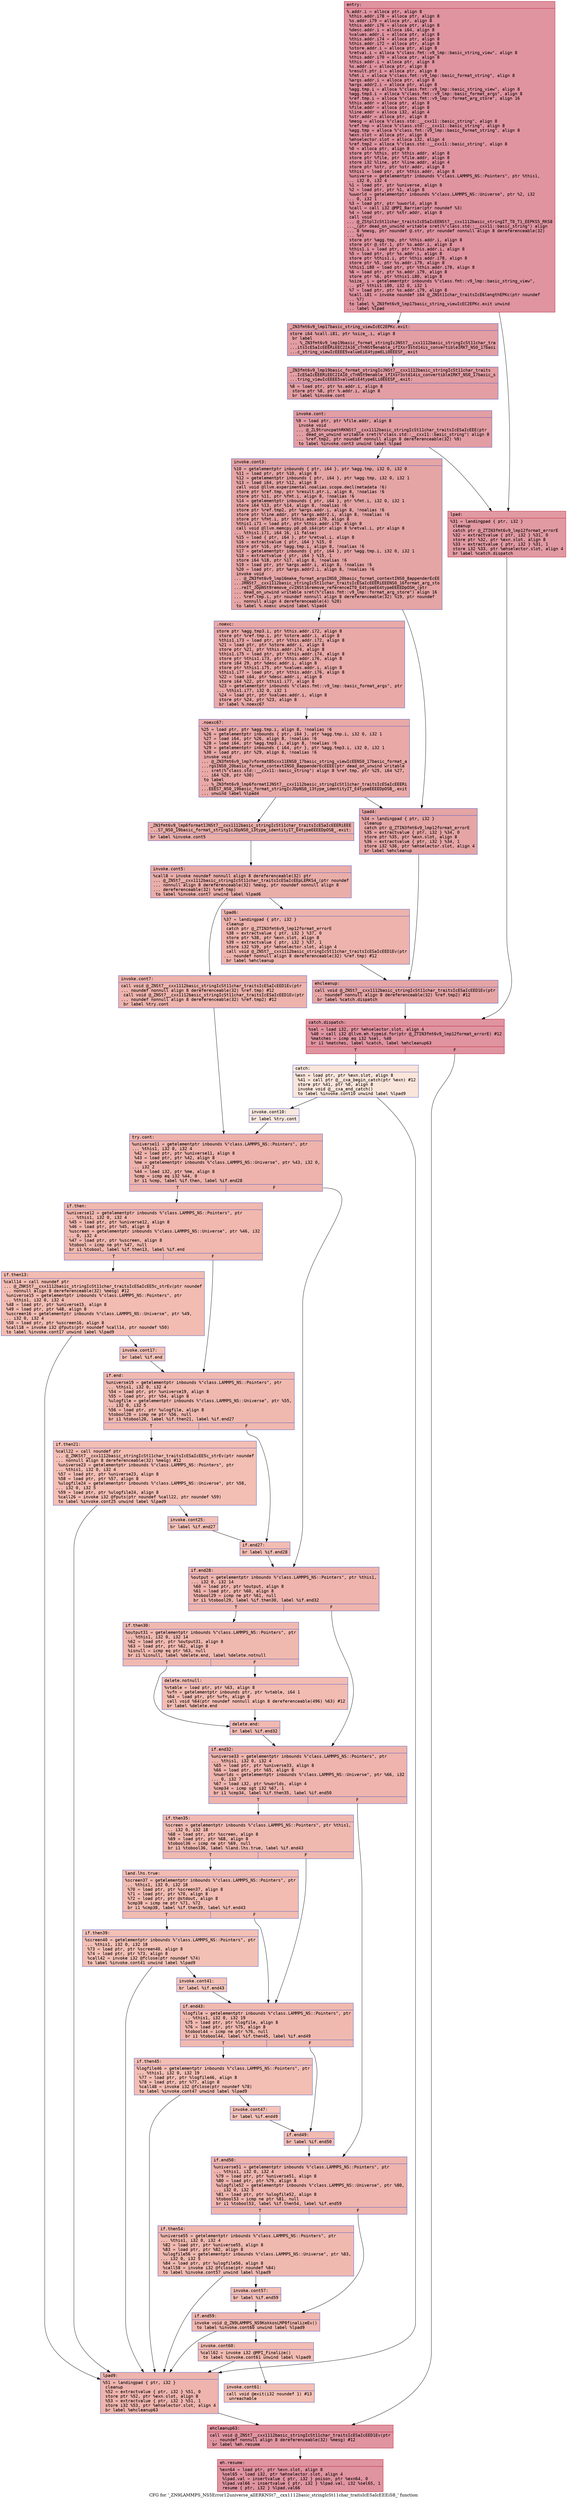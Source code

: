 digraph "CFG for '_ZN9LAMMPS_NS5Error12universe_allERKNSt7__cxx1112basic_stringIcSt11char_traitsIcESaIcEEEiS8_' function" {
	label="CFG for '_ZN9LAMMPS_NS5Error12universe_allERKNSt7__cxx1112basic_stringIcSt11char_traitsIcESaIcEEEiS8_' function";

	Node0x55d77526e890 [shape=record,color="#b70d28ff", style=filled, fillcolor="#b70d2870" fontname="Courier",label="{entry:\l|  %.addr.i = alloca ptr, align 8\l  %this.addr.i78 = alloca ptr, align 8\l  %s.addr.i79 = alloca ptr, align 8\l  %this.addr.i76 = alloca ptr, align 8\l  %desc.addr.i = alloca i64, align 8\l  %values.addr.i = alloca ptr, align 8\l  %this.addr.i74 = alloca ptr, align 8\l  %this.addr.i72 = alloca ptr, align 8\l  %store.addr.i = alloca ptr, align 8\l  %retval.i = alloca %\"class.fmt::v9_lmp::basic_string_view\", align 8\l  %this.addr.i70 = alloca ptr, align 8\l  %this.addr.i = alloca ptr, align 8\l  %s.addr.i = alloca ptr, align 8\l  %result.ptr.i = alloca ptr, align 8\l  %fmt.i = alloca %\"class.fmt::v9_lmp::basic_format_string\", align 8\l  %args.addr.i = alloca ptr, align 8\l  %args.addr2.i = alloca ptr, align 8\l  %agg.tmp.i = alloca %\"class.fmt::v9_lmp::basic_string_view\", align 8\l  %agg.tmp3.i = alloca %\"class.fmt::v9_lmp::basic_format_args\", align 8\l  %ref.tmp.i = alloca %\"class.fmt::v9_lmp::format_arg_store\", align 16\l  %this.addr = alloca ptr, align 8\l  %file.addr = alloca ptr, align 8\l  %line.addr = alloca i32, align 4\l  %str.addr = alloca ptr, align 8\l  %mesg = alloca %\"class.std::__cxx11::basic_string\", align 8\l  %ref.tmp = alloca %\"class.std::__cxx11::basic_string\", align 8\l  %agg.tmp = alloca %\"class.fmt::v9_lmp::basic_format_string\", align 8\l  %exn.slot = alloca ptr, align 8\l  %ehselector.slot = alloca i32, align 4\l  %ref.tmp2 = alloca %\"class.std::__cxx11::basic_string\", align 8\l  %0 = alloca ptr, align 8\l  store ptr %this, ptr %this.addr, align 8\l  store ptr %file, ptr %file.addr, align 8\l  store i32 %line, ptr %line.addr, align 4\l  store ptr %str, ptr %str.addr, align 8\l  %this1 = load ptr, ptr %this.addr, align 8\l  %universe = getelementptr inbounds %\"class.LAMMPS_NS::Pointers\", ptr %this1,\l... i32 0, i32 4\l  %1 = load ptr, ptr %universe, align 8\l  %2 = load ptr, ptr %1, align 8\l  %uworld = getelementptr inbounds %\"class.LAMMPS_NS::Universe\", ptr %2, i32\l... 0, i32 1\l  %3 = load ptr, ptr %uworld, align 8\l  %call = call i32 @MPI_Barrier(ptr noundef %3)\l  %4 = load ptr, ptr %str.addr, align 8\l  call void\l... @_ZStplIcSt11char_traitsIcESaIcEENSt7__cxx1112basic_stringIT_T0_T1_EEPKS5_RKS8\l..._(ptr dead_on_unwind writable sret(%\"class.std::__cxx11::basic_string\") align\l... 8 %mesg, ptr noundef @.str, ptr noundef nonnull align 8 dereferenceable(32)\l... %4)\l  store ptr %agg.tmp, ptr %this.addr.i, align 8\l  store ptr @.str.1, ptr %s.addr.i, align 8\l  %this1.i = load ptr, ptr %this.addr.i, align 8\l  %5 = load ptr, ptr %s.addr.i, align 8\l  store ptr %this1.i, ptr %this.addr.i78, align 8\l  store ptr %5, ptr %s.addr.i79, align 8\l  %this1.i80 = load ptr, ptr %this.addr.i78, align 8\l  %6 = load ptr, ptr %s.addr.i79, align 8\l  store ptr %6, ptr %this1.i80, align 8\l  %size_.i = getelementptr inbounds %\"class.fmt::v9_lmp::basic_string_view\",\l... ptr %this1.i80, i32 0, i32 1\l  %7 = load ptr, ptr %s.addr.i79, align 8\l  %call.i81 = invoke noundef i64 @_ZNSt11char_traitsIcE6lengthEPKc(ptr noundef\l... %7)\l          to label %_ZN3fmt6v9_lmp17basic_string_viewIcEC2EPKc.exit unwind\l... label %lpad\l}"];
	Node0x55d77526e890 -> Node0x55d775272b40[tooltip="entry -> _ZN3fmt6v9_lmp17basic_string_viewIcEC2EPKc.exit\nProbability 50.00%" ];
	Node0x55d77526e890 -> Node0x55d775272c20[tooltip="entry -> lpad\nProbability 50.00%" ];
	Node0x55d775272b40 [shape=record,color="#3d50c3ff", style=filled, fillcolor="#be242e70" fontname="Courier",label="{_ZN3fmt6v9_lmp17basic_string_viewIcEC2EPKc.exit:\l|  store i64 %call.i81, ptr %size_.i, align 8\l  br label\l... %_ZN3fmt6v9_lmp19basic_format_stringIcJNSt7__cxx1112basic_stringIcSt11char_tra\l...itsIcESaIcEEERiEEC2IA10_cTnNSt9enable_ifIXsr3std14is_convertibleIRKT_NS0_17basi\l...c_string_viewIcEEEE5valueEiE4typeELi0EEESF_.exit\l}"];
	Node0x55d775272b40 -> Node0x55d775272f50[tooltip="_ZN3fmt6v9_lmp17basic_string_viewIcEC2EPKc.exit -> _ZN3fmt6v9_lmp19basic_format_stringIcJNSt7__cxx1112basic_stringIcSt11char_traitsIcESaIcEEERiEEC2IA10_cTnNSt9enable_ifIXsr3std14is_convertibleIRKT_NS0_17basic_string_viewIcEEEE5valueEiE4typeELi0EEESF_.exit\nProbability 100.00%" ];
	Node0x55d775272f50 [shape=record,color="#3d50c3ff", style=filled, fillcolor="#be242e70" fontname="Courier",label="{_ZN3fmt6v9_lmp19basic_format_stringIcJNSt7__cxx1112basic_stringIcSt11char_traits\l...IcESaIcEEERiEEC2IA10_cTnNSt9enable_ifIXsr3std14is_convertibleIRKT_NS0_17basic_s\l...tring_viewIcEEEE5valueEiE4typeELi0EEESF_.exit:\l|  %8 = load ptr, ptr %s.addr.i, align 8\l  store ptr %8, ptr %.addr.i, align 8\l  br label %invoke.cont\l}"];
	Node0x55d775272f50 -> Node0x55d7752730c0[tooltip="_ZN3fmt6v9_lmp19basic_format_stringIcJNSt7__cxx1112basic_stringIcSt11char_traitsIcESaIcEEERiEEC2IA10_cTnNSt9enable_ifIXsr3std14is_convertibleIRKT_NS0_17basic_string_viewIcEEEE5valueEiE4typeELi0EEESF_.exit -> invoke.cont\nProbability 100.00%" ];
	Node0x55d7752730c0 [shape=record,color="#3d50c3ff", style=filled, fillcolor="#be242e70" fontname="Courier",label="{invoke.cont:\l|  %9 = load ptr, ptr %file.addr, align 8\l  invoke void\l... @_ZL9truncpathRKNSt7__cxx1112basic_stringIcSt11char_traitsIcESaIcEEE(ptr\l... dead_on_unwind writable sret(%\"class.std::__cxx11::basic_string\") align 8\l... %ref.tmp2, ptr noundef nonnull align 8 dereferenceable(32) %9)\l          to label %invoke.cont3 unwind label %lpad\l}"];
	Node0x55d7752730c0 -> Node0x55d775273280[tooltip="invoke.cont -> invoke.cont3\nProbability 50.00%" ];
	Node0x55d7752730c0 -> Node0x55d775272c20[tooltip="invoke.cont -> lpad\nProbability 50.00%" ];
	Node0x55d775273280 [shape=record,color="#3d50c3ff", style=filled, fillcolor="#c5333470" fontname="Courier",label="{invoke.cont3:\l|  %10 = getelementptr inbounds \{ ptr, i64 \}, ptr %agg.tmp, i32 0, i32 0\l  %11 = load ptr, ptr %10, align 8\l  %12 = getelementptr inbounds \{ ptr, i64 \}, ptr %agg.tmp, i32 0, i32 1\l  %13 = load i64, ptr %12, align 8\l  call void @llvm.experimental.noalias.scope.decl(metadata !6)\l  store ptr %ref.tmp, ptr %result.ptr.i, align 8, !noalias !6\l  store ptr %11, ptr %fmt.i, align 8, !noalias !6\l  %14 = getelementptr inbounds \{ ptr, i64 \}, ptr %fmt.i, i32 0, i32 1\l  store i64 %13, ptr %14, align 8, !noalias !6\l  store ptr %ref.tmp2, ptr %args.addr.i, align 8, !noalias !6\l  store ptr %line.addr, ptr %args.addr2.i, align 8, !noalias !6\l  store ptr %fmt.i, ptr %this.addr.i70, align 8\l  %this1.i71 = load ptr, ptr %this.addr.i70, align 8\l  call void @llvm.memcpy.p0.p0.i64(ptr align 8 %retval.i, ptr align 8\l... %this1.i71, i64 16, i1 false)\l  %15 = load \{ ptr, i64 \}, ptr %retval.i, align 8\l  %16 = extractvalue \{ ptr, i64 \} %15, 0\l  store ptr %16, ptr %agg.tmp.i, align 8, !noalias !6\l  %17 = getelementptr inbounds \{ ptr, i64 \}, ptr %agg.tmp.i, i32 0, i32 1\l  %18 = extractvalue \{ ptr, i64 \} %15, 1\l  store i64 %18, ptr %17, align 8, !noalias !6\l  %19 = load ptr, ptr %args.addr.i, align 8, !noalias !6\l  %20 = load ptr, ptr %args.addr2.i, align 8, !noalias !6\l  invoke void\l... @_ZN3fmt6v9_lmp16make_format_argsINS0_20basic_format_contextINS0_8appenderEcEE\l...JRNSt7__cxx1112basic_stringIcSt11char_traitsIcESaIcEEERiEEENS0_16format_arg_sto\l...reIT_JDpNSt9remove_cvINSt16remove_referenceIT0_E4typeEE4typeEEEEDpOSH_(ptr\l... dead_on_unwind writable sret(%\"class.fmt::v9_lmp::format_arg_store\") align 16\l... %ref.tmp.i, ptr noundef nonnull align 8 dereferenceable(32) %19, ptr noundef\l... nonnull align 4 dereferenceable(4) %20)\l          to label %.noexc unwind label %lpad4\l}"];
	Node0x55d775273280 -> Node0x55d775275d40[tooltip="invoke.cont3 -> .noexc\nProbability 50.00%" ];
	Node0x55d775273280 -> Node0x55d775275df0[tooltip="invoke.cont3 -> lpad4\nProbability 50.00%" ];
	Node0x55d775275d40 [shape=record,color="#3d50c3ff", style=filled, fillcolor="#ca3b3770" fontname="Courier",label="{.noexc:\l|  store ptr %agg.tmp3.i, ptr %this.addr.i72, align 8\l  store ptr %ref.tmp.i, ptr %store.addr.i, align 8\l  %this1.i73 = load ptr, ptr %this.addr.i72, align 8\l  %21 = load ptr, ptr %store.addr.i, align 8\l  store ptr %21, ptr %this.addr.i74, align 8\l  %this1.i75 = load ptr, ptr %this.addr.i74, align 8\l  store ptr %this1.i73, ptr %this.addr.i76, align 8\l  store i64 29, ptr %desc.addr.i, align 8\l  store ptr %this1.i75, ptr %values.addr.i, align 8\l  %this1.i77 = load ptr, ptr %this.addr.i76, align 8\l  %22 = load i64, ptr %desc.addr.i, align 8\l  store i64 %22, ptr %this1.i77, align 8\l  %23 = getelementptr inbounds %\"class.fmt::v9_lmp::basic_format_args\", ptr\l... %this1.i77, i32 0, i32 1\l  %24 = load ptr, ptr %values.addr.i, align 8\l  store ptr %24, ptr %23, align 8\l  br label %.noexc67\l}"];
	Node0x55d775275d40 -> Node0x55d775276a40[tooltip=".noexc -> .noexc67\nProbability 100.00%" ];
	Node0x55d775276a40 [shape=record,color="#3d50c3ff", style=filled, fillcolor="#ca3b3770" fontname="Courier",label="{.noexc67:\l|  %25 = load ptr, ptr %agg.tmp.i, align 8, !noalias !6\l  %26 = getelementptr inbounds \{ ptr, i64 \}, ptr %agg.tmp.i, i32 0, i32 1\l  %27 = load i64, ptr %26, align 8, !noalias !6\l  %28 = load i64, ptr %agg.tmp3.i, align 8, !noalias !6\l  %29 = getelementptr inbounds \{ i64, ptr \}, ptr %agg.tmp3.i, i32 0, i32 1\l  %30 = load ptr, ptr %29, align 8, !noalias !6\l  invoke void\l... @_ZN3fmt6v9_lmp7vformatB5cxx11ENS0_17basic_string_viewIcEENS0_17basic_format_a\l...rgsINS0_20basic_format_contextINS0_8appenderEcEEEE(ptr dead_on_unwind writable\l... sret(%\"class.std::__cxx11::basic_string\") align 8 %ref.tmp, ptr %25, i64 %27,\l... i64 %28, ptr %30)\l          to label\l... %_ZN3fmt6v9_lmp6formatIJNSt7__cxx1112basic_stringIcSt11char_traitsIcESaIcEEERi\l...EEES7_NS0_19basic_format_stringIcJDpNS0_13type_identityIT_E4typeEEEEDpOSB_.exit\l... unwind label %lpad4\l}"];
	Node0x55d775276a40 -> Node0x55d775276ff0[tooltip=".noexc67 -> _ZN3fmt6v9_lmp6formatIJNSt7__cxx1112basic_stringIcSt11char_traitsIcESaIcEEERiEEES7_NS0_19basic_format_stringIcJDpNS0_13type_identityIT_E4typeEEEEDpOSB_.exit\nProbability 50.00%" ];
	Node0x55d775276a40 -> Node0x55d775275df0[tooltip=".noexc67 -> lpad4\nProbability 50.00%" ];
	Node0x55d775276ff0 [shape=record,color="#3d50c3ff", style=filled, fillcolor="#d0473d70" fontname="Courier",label="{_ZN3fmt6v9_lmp6formatIJNSt7__cxx1112basic_stringIcSt11char_traitsIcESaIcEEERiEEE\l...S7_NS0_19basic_format_stringIcJDpNS0_13type_identityIT_E4typeEEEEDpOSB_.exit:\l|  br label %invoke.cont5\l}"];
	Node0x55d775276ff0 -> Node0x55d7752775b0[tooltip="_ZN3fmt6v9_lmp6formatIJNSt7__cxx1112basic_stringIcSt11char_traitsIcESaIcEEERiEEES7_NS0_19basic_format_stringIcJDpNS0_13type_identityIT_E4typeEEEEDpOSB_.exit -> invoke.cont5\nProbability 100.00%" ];
	Node0x55d7752775b0 [shape=record,color="#3d50c3ff", style=filled, fillcolor="#d0473d70" fontname="Courier",label="{invoke.cont5:\l|  %call8 = invoke noundef nonnull align 8 dereferenceable(32) ptr\l... @_ZNSt7__cxx1112basic_stringIcSt11char_traitsIcESaIcEEpLERKS4_(ptr noundef\l... nonnull align 8 dereferenceable(32) %mesg, ptr noundef nonnull align 8\l... dereferenceable(32) %ref.tmp)\l          to label %invoke.cont7 unwind label %lpad6\l}"];
	Node0x55d7752775b0 -> Node0x55d7752776c0[tooltip="invoke.cont5 -> invoke.cont7\nProbability 50.00%" ];
	Node0x55d7752775b0 -> Node0x55d775277740[tooltip="invoke.cont5 -> lpad6\nProbability 50.00%" ];
	Node0x55d7752776c0 [shape=record,color="#3d50c3ff", style=filled, fillcolor="#d6524470" fontname="Courier",label="{invoke.cont7:\l|  call void @_ZNSt7__cxx1112basic_stringIcSt11char_traitsIcESaIcEED1Ev(ptr\l... noundef nonnull align 8 dereferenceable(32) %ref.tmp) #12\l  call void @_ZNSt7__cxx1112basic_stringIcSt11char_traitsIcESaIcEED1Ev(ptr\l... noundef nonnull align 8 dereferenceable(32) %ref.tmp2) #12\l  br label %try.cont\l}"];
	Node0x55d7752776c0 -> Node0x55d775277670[tooltip="invoke.cont7 -> try.cont\nProbability 100.00%" ];
	Node0x55d775272c20 [shape=record,color="#b70d28ff", style=filled, fillcolor="#bb1b2c70" fontname="Courier",label="{lpad:\l|  %31 = landingpad \{ ptr, i32 \}\l          cleanup\l          catch ptr @_ZTIN3fmt6v9_lmp12format_errorE\l  %32 = extractvalue \{ ptr, i32 \} %31, 0\l  store ptr %32, ptr %exn.slot, align 8\l  %33 = extractvalue \{ ptr, i32 \} %31, 1\l  store i32 %33, ptr %ehselector.slot, align 4\l  br label %catch.dispatch\l}"];
	Node0x55d775272c20 -> Node0x55d775278100[tooltip="lpad -> catch.dispatch\nProbability 100.00%" ];
	Node0x55d775275df0 [shape=record,color="#3d50c3ff", style=filled, fillcolor="#c5333470" fontname="Courier",label="{lpad4:\l|  %34 = landingpad \{ ptr, i32 \}\l          cleanup\l          catch ptr @_ZTIN3fmt6v9_lmp12format_errorE\l  %35 = extractvalue \{ ptr, i32 \} %34, 0\l  store ptr %35, ptr %exn.slot, align 8\l  %36 = extractvalue \{ ptr, i32 \} %34, 1\l  store i32 %36, ptr %ehselector.slot, align 4\l  br label %ehcleanup\l}"];
	Node0x55d775275df0 -> Node0x55d775278500[tooltip="lpad4 -> ehcleanup\nProbability 100.00%" ];
	Node0x55d775277740 [shape=record,color="#3d50c3ff", style=filled, fillcolor="#d6524470" fontname="Courier",label="{lpad6:\l|  %37 = landingpad \{ ptr, i32 \}\l          cleanup\l          catch ptr @_ZTIN3fmt6v9_lmp12format_errorE\l  %38 = extractvalue \{ ptr, i32 \} %37, 0\l  store ptr %38, ptr %exn.slot, align 8\l  %39 = extractvalue \{ ptr, i32 \} %37, 1\l  store i32 %39, ptr %ehselector.slot, align 4\l  call void @_ZNSt7__cxx1112basic_stringIcSt11char_traitsIcESaIcEED1Ev(ptr\l... noundef nonnull align 8 dereferenceable(32) %ref.tmp) #12\l  br label %ehcleanup\l}"];
	Node0x55d775277740 -> Node0x55d775278500[tooltip="lpad6 -> ehcleanup\nProbability 100.00%" ];
	Node0x55d775278500 [shape=record,color="#3d50c3ff", style=filled, fillcolor="#c5333470" fontname="Courier",label="{ehcleanup:\l|  call void @_ZNSt7__cxx1112basic_stringIcSt11char_traitsIcESaIcEED1Ev(ptr\l... noundef nonnull align 8 dereferenceable(32) %ref.tmp2) #12\l  br label %catch.dispatch\l}"];
	Node0x55d775278500 -> Node0x55d775278100[tooltip="ehcleanup -> catch.dispatch\nProbability 100.00%" ];
	Node0x55d775278100 [shape=record,color="#b70d28ff", style=filled, fillcolor="#b70d2870" fontname="Courier",label="{catch.dispatch:\l|  %sel = load i32, ptr %ehselector.slot, align 4\l  %40 = call i32 @llvm.eh.typeid.for(ptr @_ZTIN3fmt6v9_lmp12format_errorE) #12\l  %matches = icmp eq i32 %sel, %40\l  br i1 %matches, label %catch, label %ehcleanup63\l|{<s0>T|<s1>F}}"];
	Node0x55d775278100:s0 -> Node0x55d775278f10[tooltip="catch.dispatch -> catch\nProbability 0.00%" ];
	Node0x55d775278100:s1 -> Node0x55d775278f80[tooltip="catch.dispatch -> ehcleanup63\nProbability 100.00%" ];
	Node0x55d775278f10 [shape=record,color="#3d50c3ff", style=filled, fillcolor="#f4c5ad70" fontname="Courier",label="{catch:\l|  %exn = load ptr, ptr %exn.slot, align 8\l  %41 = call ptr @__cxa_begin_catch(ptr %exn) #12\l  store ptr %41, ptr %0, align 8\l  invoke void @__cxa_end_catch()\l          to label %invoke.cont10 unwind label %lpad9\l}"];
	Node0x55d775278f10 -> Node0x55d775279340[tooltip="catch -> invoke.cont10\nProbability 50.00%" ];
	Node0x55d775278f10 -> Node0x55d7752793f0[tooltip="catch -> lpad9\nProbability 50.00%" ];
	Node0x55d775279340 [shape=record,color="#3d50c3ff", style=filled, fillcolor="#f2cab570" fontname="Courier",label="{invoke.cont10:\l|  br label %try.cont\l}"];
	Node0x55d775279340 -> Node0x55d775277670[tooltip="invoke.cont10 -> try.cont\nProbability 100.00%" ];
	Node0x55d775277670 [shape=record,color="#3d50c3ff", style=filled, fillcolor="#d6524470" fontname="Courier",label="{try.cont:\l|  %universe11 = getelementptr inbounds %\"class.LAMMPS_NS::Pointers\", ptr\l... %this1, i32 0, i32 4\l  %42 = load ptr, ptr %universe11, align 8\l  %43 = load ptr, ptr %42, align 8\l  %me = getelementptr inbounds %\"class.LAMMPS_NS::Universe\", ptr %43, i32 0,\l... i32 2\l  %44 = load i32, ptr %me, align 8\l  %cmp = icmp eq i32 %44, 0\l  br i1 %cmp, label %if.then, label %if.end28\l|{<s0>T|<s1>F}}"];
	Node0x55d775277670:s0 -> Node0x55d775279ad0[tooltip="try.cont -> if.then\nProbability 50.00%" ];
	Node0x55d775277670:s1 -> Node0x55d775279b40[tooltip="try.cont -> if.end28\nProbability 50.00%" ];
	Node0x55d775279ad0 [shape=record,color="#3d50c3ff", style=filled, fillcolor="#dc5d4a70" fontname="Courier",label="{if.then:\l|  %universe12 = getelementptr inbounds %\"class.LAMMPS_NS::Pointers\", ptr\l... %this1, i32 0, i32 4\l  %45 = load ptr, ptr %universe12, align 8\l  %46 = load ptr, ptr %45, align 8\l  %uscreen = getelementptr inbounds %\"class.LAMMPS_NS::Universe\", ptr %46, i32\l... 0, i32 4\l  %47 = load ptr, ptr %uscreen, align 8\l  %tobool = icmp ne ptr %47, null\l  br i1 %tobool, label %if.then13, label %if.end\l|{<s0>T|<s1>F}}"];
	Node0x55d775279ad0:s0 -> Node0x55d77527a7d0[tooltip="if.then -> if.then13\nProbability 50.00%" ];
	Node0x55d775279ad0:s1 -> Node0x55d77527a850[tooltip="if.then -> if.end\nProbability 50.00%" ];
	Node0x55d77527a7d0 [shape=record,color="#3d50c3ff", style=filled, fillcolor="#e1675170" fontname="Courier",label="{if.then13:\l|  %call14 = call noundef ptr\l... @_ZNKSt7__cxx1112basic_stringIcSt11char_traitsIcESaIcEE5c_strEv(ptr noundef\l... nonnull align 8 dereferenceable(32) %mesg) #12\l  %universe15 = getelementptr inbounds %\"class.LAMMPS_NS::Pointers\", ptr\l... %this1, i32 0, i32 4\l  %48 = load ptr, ptr %universe15, align 8\l  %49 = load ptr, ptr %48, align 8\l  %uscreen16 = getelementptr inbounds %\"class.LAMMPS_NS::Universe\", ptr %49,\l... i32 0, i32 4\l  %50 = load ptr, ptr %uscreen16, align 8\l  %call18 = invoke i32 @fputs(ptr noundef %call14, ptr noundef %50)\l          to label %invoke.cont17 unwind label %lpad9\l}"];
	Node0x55d77527a7d0 -> Node0x55d77527a920[tooltip="if.then13 -> invoke.cont17\nProbability 50.00%" ];
	Node0x55d77527a7d0 -> Node0x55d7752793f0[tooltip="if.then13 -> lpad9\nProbability 50.00%" ];
	Node0x55d77527a920 [shape=record,color="#3d50c3ff", style=filled, fillcolor="#e5705870" fontname="Courier",label="{invoke.cont17:\l|  br label %if.end\l}"];
	Node0x55d77527a920 -> Node0x55d77527a850[tooltip="invoke.cont17 -> if.end\nProbability 100.00%" ];
	Node0x55d7752793f0 [shape=record,color="#3d50c3ff", style=filled, fillcolor="#d8564670" fontname="Courier",label="{lpad9:\l|  %51 = landingpad \{ ptr, i32 \}\l          cleanup\l  %52 = extractvalue \{ ptr, i32 \} %51, 0\l  store ptr %52, ptr %exn.slot, align 8\l  %53 = extractvalue \{ ptr, i32 \} %51, 1\l  store i32 %53, ptr %ehselector.slot, align 4\l  br label %ehcleanup63\l}"];
	Node0x55d7752793f0 -> Node0x55d775278f80[tooltip="lpad9 -> ehcleanup63\nProbability 100.00%" ];
	Node0x55d77527a850 [shape=record,color="#3d50c3ff", style=filled, fillcolor="#de614d70" fontname="Courier",label="{if.end:\l|  %universe19 = getelementptr inbounds %\"class.LAMMPS_NS::Pointers\", ptr\l... %this1, i32 0, i32 4\l  %54 = load ptr, ptr %universe19, align 8\l  %55 = load ptr, ptr %54, align 8\l  %ulogfile = getelementptr inbounds %\"class.LAMMPS_NS::Universe\", ptr %55,\l... i32 0, i32 5\l  %56 = load ptr, ptr %ulogfile, align 8\l  %tobool20 = icmp ne ptr %56, null\l  br i1 %tobool20, label %if.then21, label %if.end27\l|{<s0>T|<s1>F}}"];
	Node0x55d77527a850:s0 -> Node0x55d77527b930[tooltip="if.end -> if.then21\nProbability 50.00%" ];
	Node0x55d77527a850:s1 -> Node0x55d77527b9b0[tooltip="if.end -> if.end27\nProbability 50.00%" ];
	Node0x55d77527b930 [shape=record,color="#3d50c3ff", style=filled, fillcolor="#e36c5570" fontname="Courier",label="{if.then21:\l|  %call22 = call noundef ptr\l... @_ZNKSt7__cxx1112basic_stringIcSt11char_traitsIcESaIcEE5c_strEv(ptr noundef\l... nonnull align 8 dereferenceable(32) %mesg) #12\l  %universe23 = getelementptr inbounds %\"class.LAMMPS_NS::Pointers\", ptr\l... %this1, i32 0, i32 4\l  %57 = load ptr, ptr %universe23, align 8\l  %58 = load ptr, ptr %57, align 8\l  %ulogfile24 = getelementptr inbounds %\"class.LAMMPS_NS::Universe\", ptr %58,\l... i32 0, i32 5\l  %59 = load ptr, ptr %ulogfile24, align 8\l  %call26 = invoke i32 @fputs(ptr noundef %call22, ptr noundef %59)\l          to label %invoke.cont25 unwind label %lpad9\l}"];
	Node0x55d77527b930 -> Node0x55d77527bae0[tooltip="if.then21 -> invoke.cont25\nProbability 50.00%" ];
	Node0x55d77527b930 -> Node0x55d7752793f0[tooltip="if.then21 -> lpad9\nProbability 50.00%" ];
	Node0x55d77527bae0 [shape=record,color="#3d50c3ff", style=filled, fillcolor="#e5705870" fontname="Courier",label="{invoke.cont25:\l|  br label %if.end27\l}"];
	Node0x55d77527bae0 -> Node0x55d77527b9b0[tooltip="invoke.cont25 -> if.end27\nProbability 100.00%" ];
	Node0x55d77527b9b0 [shape=record,color="#3d50c3ff", style=filled, fillcolor="#e1675170" fontname="Courier",label="{if.end27:\l|  br label %if.end28\l}"];
	Node0x55d77527b9b0 -> Node0x55d775279b40[tooltip="if.end27 -> if.end28\nProbability 100.00%" ];
	Node0x55d775279b40 [shape=record,color="#3d50c3ff", style=filled, fillcolor="#d8564670" fontname="Courier",label="{if.end28:\l|  %output = getelementptr inbounds %\"class.LAMMPS_NS::Pointers\", ptr %this1,\l... i32 0, i32 14\l  %60 = load ptr, ptr %output, align 8\l  %61 = load ptr, ptr %60, align 8\l  %tobool29 = icmp ne ptr %61, null\l  br i1 %tobool29, label %if.then30, label %if.end32\l|{<s0>T|<s1>F}}"];
	Node0x55d775279b40:s0 -> Node0x55d775274e80[tooltip="if.end28 -> if.then30\nProbability 50.00%" ];
	Node0x55d775279b40:s1 -> Node0x55d775274f00[tooltip="if.end28 -> if.end32\nProbability 50.00%" ];
	Node0x55d775274e80 [shape=record,color="#3d50c3ff", style=filled, fillcolor="#de614d70" fontname="Courier",label="{if.then30:\l|  %output31 = getelementptr inbounds %\"class.LAMMPS_NS::Pointers\", ptr\l... %this1, i32 0, i32 14\l  %62 = load ptr, ptr %output31, align 8\l  %63 = load ptr, ptr %62, align 8\l  %isnull = icmp eq ptr %63, null\l  br i1 %isnull, label %delete.end, label %delete.notnull\l|{<s0>T|<s1>F}}"];
	Node0x55d775274e80:s0 -> Node0x55d7752752d0[tooltip="if.then30 -> delete.end\nProbability 50.00%" ];
	Node0x55d775274e80:s1 -> Node0x55d775275350[tooltip="if.then30 -> delete.notnull\nProbability 50.00%" ];
	Node0x55d775275350 [shape=record,color="#3d50c3ff", style=filled, fillcolor="#e1675170" fontname="Courier",label="{delete.notnull:\l|  %vtable = load ptr, ptr %63, align 8\l  %vfn = getelementptr inbounds ptr, ptr %vtable, i64 1\l  %64 = load ptr, ptr %vfn, align 8\l  call void %64(ptr noundef nonnull align 8 dereferenceable(496) %63) #12\l  br label %delete.end\l}"];
	Node0x55d775275350 -> Node0x55d7752752d0[tooltip="delete.notnull -> delete.end\nProbability 100.00%" ];
	Node0x55d7752752d0 [shape=record,color="#3d50c3ff", style=filled, fillcolor="#de614d70" fontname="Courier",label="{delete.end:\l|  br label %if.end32\l}"];
	Node0x55d7752752d0 -> Node0x55d775274f00[tooltip="delete.end -> if.end32\nProbability 100.00%" ];
	Node0x55d775274f00 [shape=record,color="#3d50c3ff", style=filled, fillcolor="#d8564670" fontname="Courier",label="{if.end32:\l|  %universe33 = getelementptr inbounds %\"class.LAMMPS_NS::Pointers\", ptr\l... %this1, i32 0, i32 4\l  %65 = load ptr, ptr %universe33, align 8\l  %66 = load ptr, ptr %65, align 8\l  %nworlds = getelementptr inbounds %\"class.LAMMPS_NS::Universe\", ptr %66, i32\l... 0, i32 7\l  %67 = load i32, ptr %nworlds, align 4\l  %cmp34 = icmp sgt i32 %67, 1\l  br i1 %cmp34, label %if.then35, label %if.end50\l|{<s0>T|<s1>F}}"];
	Node0x55d775274f00:s0 -> Node0x55d77527d8e0[tooltip="if.end32 -> if.then35\nProbability 50.00%" ];
	Node0x55d775274f00:s1 -> Node0x55d77526f020[tooltip="if.end32 -> if.end50\nProbability 50.00%" ];
	Node0x55d77527d8e0 [shape=record,color="#3d50c3ff", style=filled, fillcolor="#de614d70" fontname="Courier",label="{if.then35:\l|  %screen = getelementptr inbounds %\"class.LAMMPS_NS::Pointers\", ptr %this1,\l... i32 0, i32 18\l  %68 = load ptr, ptr %screen, align 8\l  %69 = load ptr, ptr %68, align 8\l  %tobool36 = icmp ne ptr %69, null\l  br i1 %tobool36, label %land.lhs.true, label %if.end43\l|{<s0>T|<s1>F}}"];
	Node0x55d77527d8e0:s0 -> Node0x55d77526f3f0[tooltip="if.then35 -> land.lhs.true\nProbability 50.00%" ];
	Node0x55d77527d8e0:s1 -> Node0x55d77526f470[tooltip="if.then35 -> if.end43\nProbability 50.00%" ];
	Node0x55d77526f3f0 [shape=record,color="#3d50c3ff", style=filled, fillcolor="#e1675170" fontname="Courier",label="{land.lhs.true:\l|  %screen37 = getelementptr inbounds %\"class.LAMMPS_NS::Pointers\", ptr\l... %this1, i32 0, i32 18\l  %70 = load ptr, ptr %screen37, align 8\l  %71 = load ptr, ptr %70, align 8\l  %72 = load ptr, ptr @stdout, align 8\l  %cmp38 = icmp ne ptr %71, %72\l  br i1 %cmp38, label %if.then39, label %if.end43\l|{<s0>T|<s1>F}}"];
	Node0x55d77526f3f0:s0 -> Node0x55d77526f920[tooltip="land.lhs.true -> if.then39\nProbability 50.00%" ];
	Node0x55d77526f3f0:s1 -> Node0x55d77526f470[tooltip="land.lhs.true -> if.end43\nProbability 50.00%" ];
	Node0x55d77526f920 [shape=record,color="#3d50c3ff", style=filled, fillcolor="#e5705870" fontname="Courier",label="{if.then39:\l|  %screen40 = getelementptr inbounds %\"class.LAMMPS_NS::Pointers\", ptr\l... %this1, i32 0, i32 18\l  %73 = load ptr, ptr %screen40, align 8\l  %74 = load ptr, ptr %73, align 8\l  %call42 = invoke i32 @fclose(ptr noundef %74)\l          to label %invoke.cont41 unwind label %lpad9\l}"];
	Node0x55d77526f920 -> Node0x55d77526fc40[tooltip="if.then39 -> invoke.cont41\nProbability 50.00%" ];
	Node0x55d77526f920 -> Node0x55d7752793f0[tooltip="if.then39 -> lpad9\nProbability 50.00%" ];
	Node0x55d77526fc40 [shape=record,color="#3d50c3ff", style=filled, fillcolor="#e97a5f70" fontname="Courier",label="{invoke.cont41:\l|  br label %if.end43\l}"];
	Node0x55d77526fc40 -> Node0x55d77526f470[tooltip="invoke.cont41 -> if.end43\nProbability 100.00%" ];
	Node0x55d77526f470 [shape=record,color="#3d50c3ff", style=filled, fillcolor="#de614d70" fontname="Courier",label="{if.end43:\l|  %logfile = getelementptr inbounds %\"class.LAMMPS_NS::Pointers\", ptr\l... %this1, i32 0, i32 19\l  %75 = load ptr, ptr %logfile, align 8\l  %76 = load ptr, ptr %75, align 8\l  %tobool44 = icmp ne ptr %76, null\l  br i1 %tobool44, label %if.then45, label %if.end49\l|{<s0>T|<s1>F}}"];
	Node0x55d77526f470:s0 -> Node0x55d77527fa80[tooltip="if.end43 -> if.then45\nProbability 50.00%" ];
	Node0x55d77526f470:s1 -> Node0x55d77527fb00[tooltip="if.end43 -> if.end49\nProbability 50.00%" ];
	Node0x55d77527fa80 [shape=record,color="#3d50c3ff", style=filled, fillcolor="#e36c5570" fontname="Courier",label="{if.then45:\l|  %logfile46 = getelementptr inbounds %\"class.LAMMPS_NS::Pointers\", ptr\l... %this1, i32 0, i32 19\l  %77 = load ptr, ptr %logfile46, align 8\l  %78 = load ptr, ptr %77, align 8\l  %call48 = invoke i32 @fclose(ptr noundef %78)\l          to label %invoke.cont47 unwind label %lpad9\l}"];
	Node0x55d77527fa80 -> Node0x55d77527fe20[tooltip="if.then45 -> invoke.cont47\nProbability 50.00%" ];
	Node0x55d77527fa80 -> Node0x55d7752793f0[tooltip="if.then45 -> lpad9\nProbability 50.00%" ];
	Node0x55d77527fe20 [shape=record,color="#3d50c3ff", style=filled, fillcolor="#e8765c70" fontname="Courier",label="{invoke.cont47:\l|  br label %if.end49\l}"];
	Node0x55d77527fe20 -> Node0x55d77527fb00[tooltip="invoke.cont47 -> if.end49\nProbability 100.00%" ];
	Node0x55d77527fb00 [shape=record,color="#3d50c3ff", style=filled, fillcolor="#e1675170" fontname="Courier",label="{if.end49:\l|  br label %if.end50\l}"];
	Node0x55d77527fb00 -> Node0x55d77526f020[tooltip="if.end49 -> if.end50\nProbability 100.00%" ];
	Node0x55d77526f020 [shape=record,color="#3d50c3ff", style=filled, fillcolor="#d8564670" fontname="Courier",label="{if.end50:\l|  %universe51 = getelementptr inbounds %\"class.LAMMPS_NS::Pointers\", ptr\l... %this1, i32 0, i32 4\l  %79 = load ptr, ptr %universe51, align 8\l  %80 = load ptr, ptr %79, align 8\l  %ulogfile52 = getelementptr inbounds %\"class.LAMMPS_NS::Universe\", ptr %80,\l... i32 0, i32 5\l  %81 = load ptr, ptr %ulogfile52, align 8\l  %tobool53 = icmp ne ptr %81, null\l  br i1 %tobool53, label %if.then54, label %if.end59\l|{<s0>T|<s1>F}}"];
	Node0x55d77526f020:s0 -> Node0x55d7752803f0[tooltip="if.end50 -> if.then54\nProbability 50.00%" ];
	Node0x55d77526f020:s1 -> Node0x55d775280470[tooltip="if.end50 -> if.end59\nProbability 50.00%" ];
	Node0x55d7752803f0 [shape=record,color="#3d50c3ff", style=filled, fillcolor="#de614d70" fontname="Courier",label="{if.then54:\l|  %universe55 = getelementptr inbounds %\"class.LAMMPS_NS::Pointers\", ptr\l... %this1, i32 0, i32 4\l  %82 = load ptr, ptr %universe55, align 8\l  %83 = load ptr, ptr %82, align 8\l  %ulogfile56 = getelementptr inbounds %\"class.LAMMPS_NS::Universe\", ptr %83,\l... i32 0, i32 5\l  %84 = load ptr, ptr %ulogfile56, align 8\l  %call58 = invoke i32 @fclose(ptr noundef %84)\l          to label %invoke.cont57 unwind label %lpad9\l}"];
	Node0x55d7752803f0 -> Node0x55d775280900[tooltip="if.then54 -> invoke.cont57\nProbability 50.00%" ];
	Node0x55d7752803f0 -> Node0x55d7752793f0[tooltip="if.then54 -> lpad9\nProbability 50.00%" ];
	Node0x55d775280900 [shape=record,color="#3d50c3ff", style=filled, fillcolor="#e36c5570" fontname="Courier",label="{invoke.cont57:\l|  br label %if.end59\l}"];
	Node0x55d775280900 -> Node0x55d775280470[tooltip="invoke.cont57 -> if.end59\nProbability 100.00%" ];
	Node0x55d775280470 [shape=record,color="#3d50c3ff", style=filled, fillcolor="#dc5d4a70" fontname="Courier",label="{if.end59:\l|  invoke void @_ZN9LAMMPS_NS9KokkosLMP8finalizeEv()\l          to label %invoke.cont60 unwind label %lpad9\l}"];
	Node0x55d775280470 -> Node0x55d775280a90[tooltip="if.end59 -> invoke.cont60\nProbability 50.00%" ];
	Node0x55d775280470 -> Node0x55d7752793f0[tooltip="if.end59 -> lpad9\nProbability 50.00%" ];
	Node0x55d775280a90 [shape=record,color="#3d50c3ff", style=filled, fillcolor="#e1675170" fontname="Courier",label="{invoke.cont60:\l|  %call62 = invoke i32 @MPI_Finalize()\l          to label %invoke.cont61 unwind label %lpad9\l}"];
	Node0x55d775280a90 -> Node0x55d775280cd0[tooltip="invoke.cont60 -> invoke.cont61\nProbability 50.00%" ];
	Node0x55d775280a90 -> Node0x55d7752793f0[tooltip="invoke.cont60 -> lpad9\nProbability 50.00%" ];
	Node0x55d775280cd0 [shape=record,color="#3d50c3ff", style=filled, fillcolor="#e5705870" fontname="Courier",label="{invoke.cont61:\l|  call void @exit(i32 noundef 1) #13\l  unreachable\l}"];
	Node0x55d775278f80 [shape=record,color="#b70d28ff", style=filled, fillcolor="#b70d2870" fontname="Courier",label="{ehcleanup63:\l|  call void @_ZNSt7__cxx1112basic_stringIcSt11char_traitsIcESaIcEED1Ev(ptr\l... noundef nonnull align 8 dereferenceable(32) %mesg) #12\l  br label %eh.resume\l}"];
	Node0x55d775278f80 -> Node0x55d7752810d0[tooltip="ehcleanup63 -> eh.resume\nProbability 100.00%" ];
	Node0x55d7752810d0 [shape=record,color="#b70d28ff", style=filled, fillcolor="#b70d2870" fontname="Courier",label="{eh.resume:\l|  %exn64 = load ptr, ptr %exn.slot, align 8\l  %sel65 = load i32, ptr %ehselector.slot, align 4\l  %lpad.val = insertvalue \{ ptr, i32 \} poison, ptr %exn64, 0\l  %lpad.val66 = insertvalue \{ ptr, i32 \} %lpad.val, i32 %sel65, 1\l  resume \{ ptr, i32 \} %lpad.val66\l}"];
}
